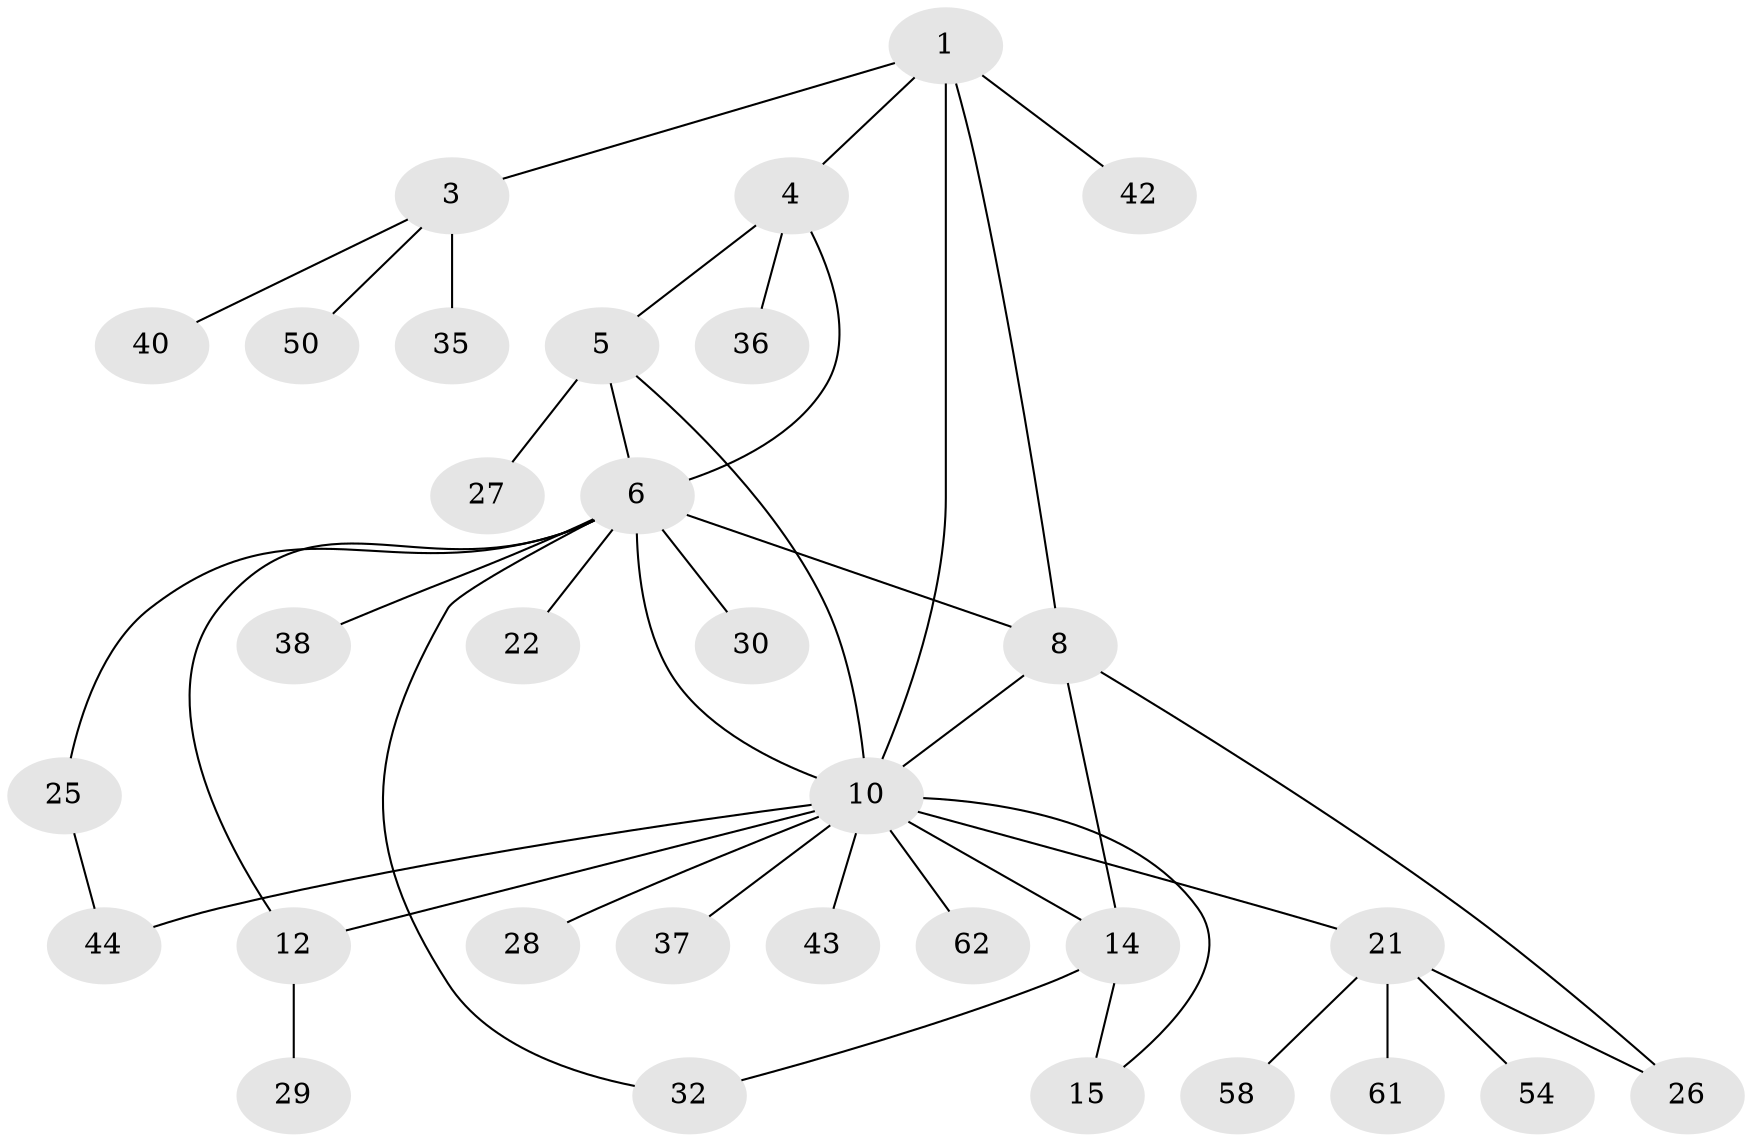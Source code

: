 // original degree distribution, {5: 0.078125, 8: 0.015625, 4: 0.09375, 9: 0.03125, 7: 0.015625, 12: 0.015625, 2: 0.125, 1: 0.5625, 3: 0.0625}
// Generated by graph-tools (version 1.1) at 2025/16/03/09/25 04:16:01]
// undirected, 32 vertices, 42 edges
graph export_dot {
graph [start="1"]
  node [color=gray90,style=filled];
  1 [super="+2"];
  3 [super="+34+33+39+45"];
  4;
  5 [super="+47"];
  6 [super="+7+20+18"];
  8 [super="+16+9+41+49"];
  10 [super="+13+24+11+23"];
  12;
  14;
  15;
  21;
  22 [super="+56"];
  25 [super="+46"];
  26;
  27;
  28;
  29;
  30;
  32 [super="+63"];
  35;
  36;
  37;
  38;
  40;
  42;
  43 [super="+60"];
  44 [super="+53"];
  50;
  54;
  58;
  61;
  62;
  1 -- 3 [weight=2];
  1 -- 42;
  1 -- 10 [weight=2];
  1 -- 8;
  1 -- 4;
  3 -- 40;
  3 -- 50;
  3 -- 35;
  4 -- 5;
  4 -- 6;
  4 -- 36;
  5 -- 6;
  5 -- 27;
  5 -- 10;
  6 -- 12;
  6 -- 30;
  6 -- 32;
  6 -- 8 [weight=3];
  6 -- 25;
  6 -- 38;
  6 -- 10;
  6 -- 22;
  8 -- 26;
  8 -- 14;
  8 -- 10;
  10 -- 12 [weight=2];
  10 -- 43;
  10 -- 14;
  10 -- 15;
  10 -- 21;
  10 -- 62;
  10 -- 44;
  10 -- 37;
  10 -- 28;
  12 -- 29;
  14 -- 15;
  14 -- 32;
  21 -- 26;
  21 -- 54;
  21 -- 58;
  21 -- 61;
  25 -- 44;
}

